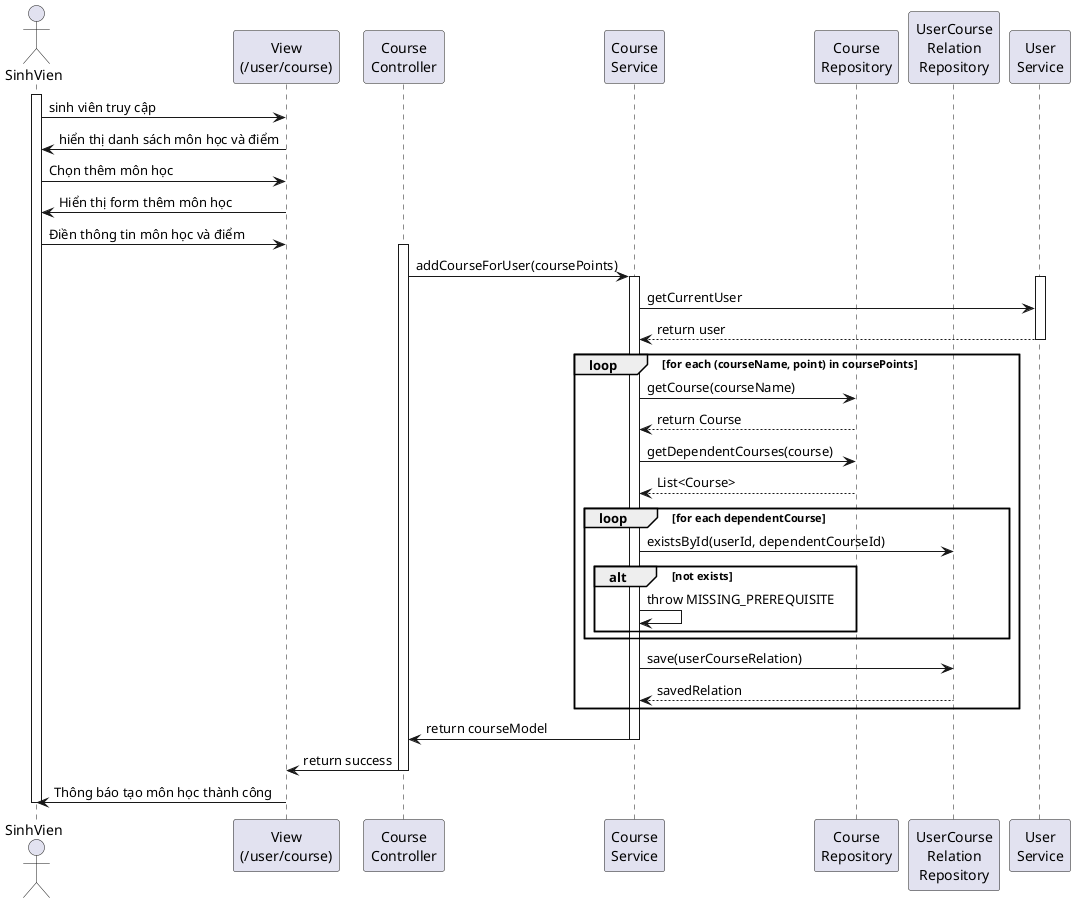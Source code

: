 @startuml

actor SinhVien as SV

participant "View\n(/user/course)" as View
participant "Course\nController" as Controller
participant "Course\nService" as Service
participant "Course\nRepository" as CourseRepo
participant "UserCourse\nRelation\nRepository" as UCRRepo
participant "User\nService" as UService

activate SV
SV -> View : sinh viên truy cập
View -> SV : hiển thị danh sách môn học và điểm
SV -> View : Chọn thêm môn học
View -> SV : Hiển thị form thêm môn học
SV -> View : Điền thông tin môn học và điểm

activate Controller
Controller -> Service : addCourseForUser(coursePoints)
activate Service

activate UService
Service -> UService: getCurrentUser
UService --> Service: return user
deactivate UService

loop for each (courseName, point) in coursePoints
    Service -> CourseRepo : getCourse(courseName)
    CourseRepo --> Service : return Course

    Service -> CourseRepo : getDependentCourses(course)
    CourseRepo --> Service : List<Course>

    loop for each dependentCourse
        Service -> UCRRepo : existsById(userId, dependentCourseId)
        alt not exists
            Service -> Service : throw MISSING_PREREQUISITE
        end
    end

    Service -> UCRRepo : save(userCourseRelation)
    UCRRepo --> Service : savedRelation
end

Service -> Controller : return courseModel
deactivate Service

Controller -> View : return success
deactivate Controller

View -> SV : Thông báo tạo môn học thành công
deactivate SV 

@enduml

